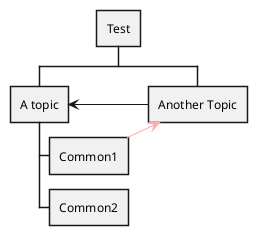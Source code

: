 @startwbs
* Test
**(t1) A topic
***(c1) Common1
***(c2) Common2
**(t2) Another Topic

t2 -> t1
c1 -> t2 #FFAAAA
@endwbs
